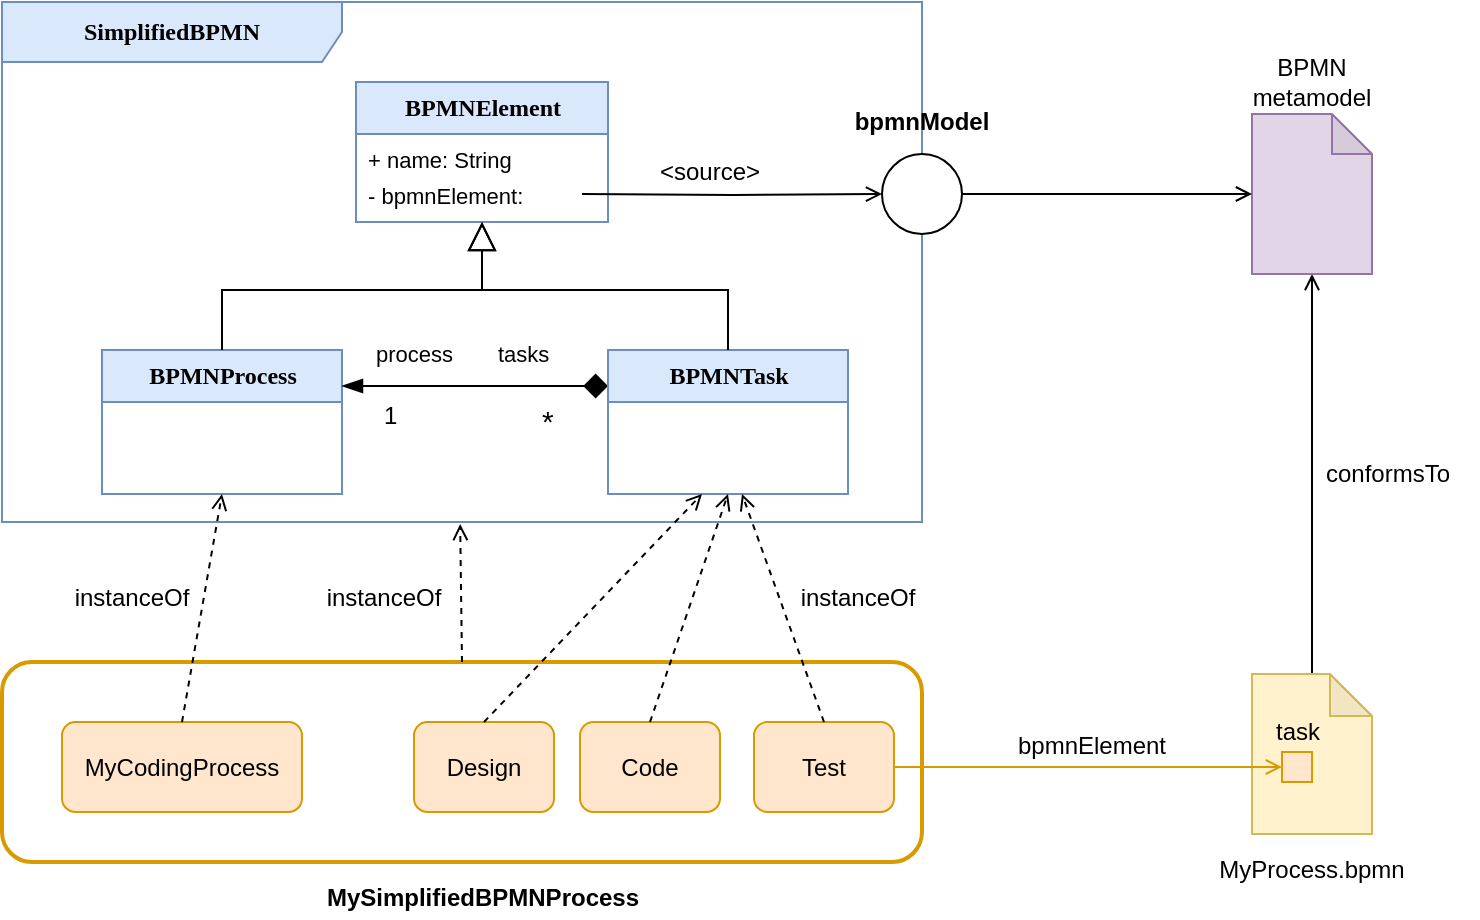 <mxfile version="15.2.9" type="github">
  <diagram name="Page-1" id="c4acf3e9-155e-7222-9cf6-157b1a14988f">
    <mxGraphModel dx="2084" dy="1862" grid="1" gridSize="10" guides="1" tooltips="1" connect="1" arrows="1" fold="1" page="1" pageScale="1" pageWidth="850" pageHeight="1100" background="#ffffff" math="0" shadow="0">
      <root>
        <mxCell id="0" />
        <mxCell id="1" parent="0" />
        <mxCell id="17acba5748e5396b-1" value="&lt;b&gt;&lt;font style=&quot;font-size: 12px&quot;&gt;SimplifiedBPMN&lt;/font&gt;&lt;/b&gt;" style="shape=umlFrame;whiteSpace=wrap;html=1;rounded=0;shadow=0;comic=0;labelBackgroundColor=none;strokeWidth=1;fontFamily=Verdana;fontSize=10;align=center;width=170;height=30;fillColor=#dae8fc;strokeColor=#6c8ebf;" parent="1" vertex="1">
          <mxGeometry x="-820" y="-960" width="460" height="260" as="geometry" />
        </mxCell>
        <mxCell id="EUPt2hbITshMY0ZR5973-1" value="&lt;font style=&quot;font-size: 12px&quot;&gt;&lt;b&gt;BPMNElement&lt;/b&gt;&lt;/font&gt;" style="swimlane;html=1;fontStyle=0;childLayout=stackLayout;horizontal=1;startSize=26;fillColor=#dae8fc;horizontalStack=0;resizeParent=1;resizeLast=0;collapsible=1;marginBottom=0;swimlaneFillColor=#ffffff;rounded=0;shadow=0;comic=0;labelBackgroundColor=none;strokeWidth=1;fontFamily=Verdana;fontSize=10;align=center;strokeColor=#6c8ebf;" parent="1" vertex="1">
          <mxGeometry x="-643" y="-920" width="126" height="70" as="geometry" />
        </mxCell>
        <mxCell id="EUPt2hbITshMY0ZR5973-2" value="+ name: String" style="text;html=1;strokeColor=none;fillColor=none;align=left;verticalAlign=top;spacingLeft=4;spacingRight=4;whiteSpace=wrap;overflow=hidden;rotatable=0;points=[[0,0.5],[1,0.5]];portConstraint=eastwest;fontSize=11;" parent="EUPt2hbITshMY0ZR5973-1" vertex="1">
          <mxGeometry y="26" width="126" height="18" as="geometry" />
        </mxCell>
        <mxCell id="EUPt2hbITshMY0ZR5973-3" value="- bpmnElement:" style="text;html=1;strokeColor=none;fillColor=none;align=left;verticalAlign=top;spacingLeft=4;spacingRight=4;whiteSpace=wrap;overflow=hidden;rotatable=0;points=[[0,0.5],[1,0.5]];portConstraint=eastwest;fontSize=11;" parent="EUPt2hbITshMY0ZR5973-1" vertex="1">
          <mxGeometry y="44" width="126" height="18" as="geometry" />
        </mxCell>
        <mxCell id="EUPt2hbITshMY0ZR5973-5" value="&lt;font style=&quot;font-size: 12px&quot;&gt;&lt;b&gt;BPMNProcess&lt;/b&gt;&lt;/font&gt;" style="swimlane;html=1;fontStyle=0;childLayout=stackLayout;horizontal=1;startSize=26;fillColor=#dae8fc;horizontalStack=0;resizeParent=1;resizeLast=0;collapsible=1;marginBottom=0;swimlaneFillColor=#ffffff;rounded=0;shadow=0;comic=0;labelBackgroundColor=none;strokeWidth=1;fontFamily=Verdana;fontSize=10;align=center;strokeColor=#6c8ebf;" parent="1" vertex="1">
          <mxGeometry x="-770" y="-786" width="120" height="72" as="geometry" />
        </mxCell>
        <mxCell id="a-3xQabaQIuShYP5bTJc-20" style="edgeStyle=none;rounded=0;orthogonalLoop=1;jettySize=auto;html=1;exitX=0;exitY=0.25;exitDx=0;exitDy=0;entryX=1;entryY=0.25;entryDx=0;entryDy=0;endArrow=blockThin;endFill=1;endSize=8;startArrow=diamond;startFill=1;startSize=10;" parent="1" source="a-3xQabaQIuShYP5bTJc-1" target="EUPt2hbITshMY0ZR5973-5" edge="1">
          <mxGeometry relative="1" as="geometry" />
        </mxCell>
        <mxCell id="a-3xQabaQIuShYP5bTJc-1" value="&lt;font style=&quot;font-size: 12px&quot;&gt;&lt;b&gt;BPMNTask&lt;/b&gt;&lt;/font&gt;" style="swimlane;html=1;fontStyle=0;childLayout=stackLayout;horizontal=1;startSize=26;fillColor=#dae8fc;horizontalStack=0;resizeParent=1;resizeLast=0;collapsible=1;marginBottom=0;swimlaneFillColor=#ffffff;rounded=0;shadow=0;comic=0;labelBackgroundColor=none;strokeWidth=1;fontFamily=Verdana;fontSize=10;align=center;strokeColor=#6c8ebf;" parent="1" vertex="1">
          <mxGeometry x="-517" y="-786" width="120" height="72" as="geometry" />
        </mxCell>
        <mxCell id="a-3xQabaQIuShYP5bTJc-9" value="" style="endArrow=block;endSize=12;endFill=0;html=1;rounded=0;" parent="1" source="EUPt2hbITshMY0ZR5973-5" target="EUPt2hbITshMY0ZR5973-1" edge="1">
          <mxGeometry width="160" relative="1" as="geometry">
            <mxPoint x="-760" y="-726" as="sourcePoint" />
            <mxPoint x="-580" y="-848" as="targetPoint" />
            <Array as="points">
              <mxPoint x="-710" y="-816" />
              <mxPoint x="-580" y="-816" />
            </Array>
          </mxGeometry>
        </mxCell>
        <mxCell id="a-3xQabaQIuShYP5bTJc-10" value="" style="endArrow=block;endSize=12;endFill=0;html=1;exitX=0.5;exitY=0;exitDx=0;exitDy=0;rounded=0;" parent="1" source="a-3xQabaQIuShYP5bTJc-1" target="EUPt2hbITshMY0ZR5973-1" edge="1">
          <mxGeometry width="160" relative="1" as="geometry">
            <mxPoint x="-745" y="-786" as="sourcePoint" />
            <mxPoint x="-580" y="-846" as="targetPoint" />
            <Array as="points">
              <mxPoint x="-457" y="-816" />
              <mxPoint x="-580" y="-816" />
            </Array>
          </mxGeometry>
        </mxCell>
        <mxCell id="a-3xQabaQIuShYP5bTJc-24" value="tasks" style="edgeLabel;resizable=0;html=1;align=left;verticalAlign=bottom;" parent="1" connectable="0" vertex="1">
          <mxGeometry x="-574" y="-776" as="geometry" />
        </mxCell>
        <mxCell id="2Fvzz2id7s37KU5COA_R-1" value="process" style="edgeLabel;resizable=0;html=1;align=left;verticalAlign=bottom;" parent="1" connectable="0" vertex="1">
          <mxGeometry x="-635" y="-776" as="geometry" />
        </mxCell>
        <mxCell id="2Fvzz2id7s37KU5COA_R-2" value="&lt;font style=&quot;font-size: 12px&quot;&gt;1&lt;/font&gt;" style="edgeLabel;resizable=0;html=1;align=left;verticalAlign=bottom;" parent="1" connectable="0" vertex="1">
          <mxGeometry x="-629" y="-745" as="geometry">
            <mxPoint x="-2" as="offset" />
          </mxGeometry>
        </mxCell>
        <mxCell id="2Fvzz2id7s37KU5COA_R-4" value="&lt;font style=&quot;font-size: 15px&quot;&gt;*&lt;/font&gt;" style="edgeLabel;resizable=0;html=1;align=left;verticalAlign=bottom;" parent="1" connectable="0" vertex="1">
          <mxGeometry x="-644" y="-723" as="geometry">
            <mxPoint x="92" y="-17" as="offset" />
          </mxGeometry>
        </mxCell>
        <mxCell id="2Fvzz2id7s37KU5COA_R-10" style="edgeStyle=orthogonalEdgeStyle;rounded=0;orthogonalLoop=1;jettySize=auto;html=1;exitX=0;exitY=0;exitDx=30;exitDy=0;exitPerimeter=0;entryX=0.5;entryY=1;entryDx=0;entryDy=0;entryPerimeter=0;startArrow=none;startFill=0;startSize=10;endArrow=open;endFill=0;" parent="1" source="2Fvzz2id7s37KU5COA_R-6" target="2Fvzz2id7s37KU5COA_R-8" edge="1">
          <mxGeometry relative="1" as="geometry" />
        </mxCell>
        <mxCell id="2Fvzz2id7s37KU5COA_R-6" value="" style="shape=note;whiteSpace=wrap;html=1;backgroundOutline=1;darkOpacity=0.05;size=21;fillColor=#fff2cc;strokeColor=#d6b656;" parent="1" vertex="1">
          <mxGeometry x="-195" y="-624" width="60" height="80" as="geometry" />
        </mxCell>
        <mxCell id="2Fvzz2id7s37KU5COA_R-7" value="MyProcess.bpmn" style="text;html=1;strokeColor=none;fillColor=none;align=center;verticalAlign=middle;whiteSpace=wrap;rounded=0;" parent="1" vertex="1">
          <mxGeometry x="-210" y="-536" width="90" height="20" as="geometry" />
        </mxCell>
        <mxCell id="2Fvzz2id7s37KU5COA_R-8" value="" style="shape=note;whiteSpace=wrap;html=1;backgroundOutline=1;darkOpacity=0.05;size=20;fillColor=#e1d5e7;strokeColor=#9673a6;" parent="1" vertex="1">
          <mxGeometry x="-195" y="-904" width="60" height="80" as="geometry" />
        </mxCell>
        <mxCell id="2Fvzz2id7s37KU5COA_R-9" value="BPMN metamodel" style="text;html=1;strokeColor=none;fillColor=none;align=center;verticalAlign=middle;whiteSpace=wrap;rounded=0;" parent="1" vertex="1">
          <mxGeometry x="-210" y="-930" width="90" height="20" as="geometry" />
        </mxCell>
        <mxCell id="2Fvzz2id7s37KU5COA_R-11" value="conformsTo" style="text;html=1;strokeColor=none;fillColor=none;align=center;verticalAlign=middle;whiteSpace=wrap;rounded=0;" parent="1" vertex="1">
          <mxGeometry x="-172" y="-734" width="90" height="20" as="geometry" />
        </mxCell>
        <mxCell id="2Fvzz2id7s37KU5COA_R-12" value="bpmnModel" style="text;html=1;strokeColor=none;fillColor=none;align=center;verticalAlign=middle;whiteSpace=wrap;rounded=0;fontStyle=1" parent="1" vertex="1">
          <mxGeometry x="-405" y="-910" width="90" height="20" as="geometry" />
        </mxCell>
        <mxCell id="2Fvzz2id7s37KU5COA_R-13" style="edgeStyle=orthogonalEdgeStyle;rounded=0;orthogonalLoop=1;jettySize=auto;html=1;entryX=0;entryY=0.5;entryDx=0;entryDy=0;entryPerimeter=0;startArrow=none;startFill=0;startSize=10;endArrow=open;endFill=0;exitX=1;exitY=0.5;exitDx=0;exitDy=0;" parent="1" target="2Fvzz2id7s37KU5COA_R-8" edge="1" source="2Fvzz2id7s37KU5COA_R-16">
          <mxGeometry relative="1" as="geometry">
            <mxPoint x="-310" y="-890" as="sourcePoint" />
            <mxPoint x="-281" y="-950" as="targetPoint" />
          </mxGeometry>
        </mxCell>
        <mxCell id="2Fvzz2id7s37KU5COA_R-14" style="edgeStyle=orthogonalEdgeStyle;rounded=0;orthogonalLoop=1;jettySize=auto;html=1;entryX=0;entryY=0.5;entryDx=0;entryDy=0;startArrow=none;startFill=0;startSize=10;endArrow=open;endFill=0;" parent="1" edge="1" target="2Fvzz2id7s37KU5COA_R-16">
          <mxGeometry relative="1" as="geometry">
            <mxPoint x="-530" y="-864" as="sourcePoint" />
            <mxPoint x="-421" y="-864" as="targetPoint" />
            <Array as="points" />
          </mxGeometry>
        </mxCell>
        <mxCell id="2Fvzz2id7s37KU5COA_R-15" value="&amp;lt;source&amp;gt;" style="text;html=1;strokeColor=none;fillColor=none;align=center;verticalAlign=middle;whiteSpace=wrap;rounded=0;" parent="1" vertex="1">
          <mxGeometry x="-506" y="-885" width="80" height="20" as="geometry" />
        </mxCell>
        <mxCell id="2Fvzz2id7s37KU5COA_R-16" value="" style="ellipse;whiteSpace=wrap;html=1;" parent="1" vertex="1">
          <mxGeometry x="-380" y="-884" width="40" height="40" as="geometry" />
        </mxCell>
        <mxCell id="mdRWHYINRqa-TwRHWRgv-1" value="" style="rounded=1;whiteSpace=wrap;html=1;fillColor=none;strokeColor=#d79b00;strokeWidth=2;" vertex="1" parent="1">
          <mxGeometry x="-820" y="-630" width="460" height="100" as="geometry" />
        </mxCell>
        <mxCell id="mdRWHYINRqa-TwRHWRgv-2" value="MyCodingProcess" style="rounded=1;whiteSpace=wrap;html=1;strokeWidth=1;fillColor=#ffe6cc;strokeColor=#d79b00;" vertex="1" parent="1">
          <mxGeometry x="-790" y="-600" width="120" height="45" as="geometry" />
        </mxCell>
        <mxCell id="mdRWHYINRqa-TwRHWRgv-4" value="Design" style="rounded=1;whiteSpace=wrap;html=1;strokeWidth=1;fillColor=#ffe6cc;strokeColor=#d79b00;" vertex="1" parent="1">
          <mxGeometry x="-614" y="-600" width="70" height="45" as="geometry" />
        </mxCell>
        <mxCell id="mdRWHYINRqa-TwRHWRgv-5" value="Code" style="rounded=1;whiteSpace=wrap;html=1;strokeWidth=1;fillColor=#ffe6cc;strokeColor=#d79b00;" vertex="1" parent="1">
          <mxGeometry x="-531" y="-600" width="70" height="45" as="geometry" />
        </mxCell>
        <mxCell id="mdRWHYINRqa-TwRHWRgv-6" value="Test" style="rounded=1;whiteSpace=wrap;html=1;strokeWidth=1;fillColor=#ffe6cc;strokeColor=#d79b00;" vertex="1" parent="1">
          <mxGeometry x="-444" y="-600" width="70" height="45" as="geometry" />
        </mxCell>
        <mxCell id="mdRWHYINRqa-TwRHWRgv-7" style="rounded=0;orthogonalLoop=1;jettySize=auto;html=1;entryX=0.5;entryY=1;entryDx=0;entryDy=0;startArrow=none;startFill=0;startSize=10;endArrow=open;endFill=0;exitX=0.5;exitY=0;exitDx=0;exitDy=0;dashed=1;" edge="1" parent="1" source="mdRWHYINRqa-TwRHWRgv-5" target="a-3xQabaQIuShYP5bTJc-1">
          <mxGeometry relative="1" as="geometry">
            <mxPoint x="-300" y="-490" as="sourcePoint" />
            <mxPoint x="-155" y="-490" as="targetPoint" />
          </mxGeometry>
        </mxCell>
        <mxCell id="mdRWHYINRqa-TwRHWRgv-8" style="rounded=0;orthogonalLoop=1;jettySize=auto;html=1;startArrow=none;startFill=0;startSize=10;endArrow=open;endFill=0;exitX=0.5;exitY=0;exitDx=0;exitDy=0;dashed=1;" edge="1" parent="1" source="mdRWHYINRqa-TwRHWRgv-4">
          <mxGeometry relative="1" as="geometry">
            <mxPoint x="-486" y="-590" as="sourcePoint" />
            <mxPoint x="-470" y="-714" as="targetPoint" />
          </mxGeometry>
        </mxCell>
        <mxCell id="mdRWHYINRqa-TwRHWRgv-9" style="rounded=0;orthogonalLoop=1;jettySize=auto;html=1;startArrow=none;startFill=0;startSize=10;endArrow=open;endFill=0;exitX=0.5;exitY=0;exitDx=0;exitDy=0;dashed=1;" edge="1" parent="1" source="mdRWHYINRqa-TwRHWRgv-6">
          <mxGeometry relative="1" as="geometry">
            <mxPoint x="-569" y="-590" as="sourcePoint" />
            <mxPoint x="-450" y="-714" as="targetPoint" />
          </mxGeometry>
        </mxCell>
        <mxCell id="mdRWHYINRqa-TwRHWRgv-10" style="rounded=0;orthogonalLoop=1;jettySize=auto;html=1;startArrow=none;startFill=0;startSize=10;endArrow=open;endFill=0;exitX=0.5;exitY=0;exitDx=0;exitDy=0;dashed=1;entryX=0.5;entryY=1;entryDx=0;entryDy=0;" edge="1" parent="1" source="mdRWHYINRqa-TwRHWRgv-2" target="EUPt2hbITshMY0ZR5973-5">
          <mxGeometry relative="1" as="geometry">
            <mxPoint x="-569" y="-590" as="sourcePoint" />
            <mxPoint x="-477" y="-704" as="targetPoint" />
          </mxGeometry>
        </mxCell>
        <mxCell id="mdRWHYINRqa-TwRHWRgv-11" style="rounded=0;orthogonalLoop=1;jettySize=auto;html=1;startArrow=none;startFill=0;startSize=10;endArrow=open;endFill=0;exitX=0.5;exitY=0;exitDx=0;exitDy=0;dashed=1;entryX=0.498;entryY=1.004;entryDx=0;entryDy=0;entryPerimeter=0;" edge="1" parent="1" source="mdRWHYINRqa-TwRHWRgv-1" target="17acba5748e5396b-1">
          <mxGeometry relative="1" as="geometry">
            <mxPoint x="-720" y="-590" as="sourcePoint" />
            <mxPoint x="-700" y="-704" as="targetPoint" />
          </mxGeometry>
        </mxCell>
        <mxCell id="mdRWHYINRqa-TwRHWRgv-12" value="instanceOf" style="text;html=1;strokeColor=none;fillColor=none;align=center;verticalAlign=middle;whiteSpace=wrap;rounded=0;" vertex="1" parent="1">
          <mxGeometry x="-800" y="-672" width="90" height="20" as="geometry" />
        </mxCell>
        <mxCell id="mdRWHYINRqa-TwRHWRgv-13" value="instanceOf" style="text;html=1;strokeColor=none;fillColor=none;align=center;verticalAlign=middle;whiteSpace=wrap;rounded=0;" vertex="1" parent="1">
          <mxGeometry x="-674" y="-672" width="90" height="20" as="geometry" />
        </mxCell>
        <mxCell id="mdRWHYINRqa-TwRHWRgv-14" value="instanceOf" style="text;html=1;strokeColor=none;fillColor=none;align=center;verticalAlign=middle;whiteSpace=wrap;rounded=0;" vertex="1" parent="1">
          <mxGeometry x="-437" y="-672" width="90" height="20" as="geometry" />
        </mxCell>
        <mxCell id="mdRWHYINRqa-TwRHWRgv-15" value="MySimplifiedBPMNProcess" style="text;html=1;strokeColor=none;fillColor=none;align=center;verticalAlign=middle;whiteSpace=wrap;rounded=0;fontStyle=1" vertex="1" parent="1">
          <mxGeometry x="-671.5" y="-522" width="183" height="20" as="geometry" />
        </mxCell>
        <mxCell id="mdRWHYINRqa-TwRHWRgv-18" value="" style="rounded=0;whiteSpace=wrap;html=1;strokeWidth=1;fillColor=#ffe6cc;strokeColor=#d79b00;" vertex="1" parent="1">
          <mxGeometry x="-180" y="-585" width="15" height="15" as="geometry" />
        </mxCell>
        <mxCell id="mdRWHYINRqa-TwRHWRgv-19" value="task" style="text;html=1;strokeColor=none;fillColor=none;align=center;verticalAlign=middle;whiteSpace=wrap;rounded=0;" vertex="1" parent="1">
          <mxGeometry x="-197.5" y="-605" width="50" height="20" as="geometry" />
        </mxCell>
        <mxCell id="mdRWHYINRqa-TwRHWRgv-20" style="edgeStyle=orthogonalEdgeStyle;rounded=0;orthogonalLoop=1;jettySize=auto;html=1;entryX=0;entryY=0.5;entryDx=0;entryDy=0;startArrow=none;startFill=0;startSize=10;endArrow=open;endFill=0;exitX=1;exitY=0.5;exitDx=0;exitDy=0;fillColor=#ffe6cc;strokeColor=#d79b00;" edge="1" parent="1" source="mdRWHYINRqa-TwRHWRgv-6" target="mdRWHYINRqa-TwRHWRgv-18">
          <mxGeometry relative="1" as="geometry">
            <mxPoint x="-347" y="-578" as="sourcePoint" />
            <mxPoint x="-202" y="-578" as="targetPoint" />
          </mxGeometry>
        </mxCell>
        <mxCell id="mdRWHYINRqa-TwRHWRgv-21" value="bpmnElement" style="text;html=1;strokeColor=none;fillColor=none;align=center;verticalAlign=middle;whiteSpace=wrap;rounded=0;" vertex="1" parent="1">
          <mxGeometry x="-315" y="-598" width="80" height="20" as="geometry" />
        </mxCell>
      </root>
    </mxGraphModel>
  </diagram>
</mxfile>
